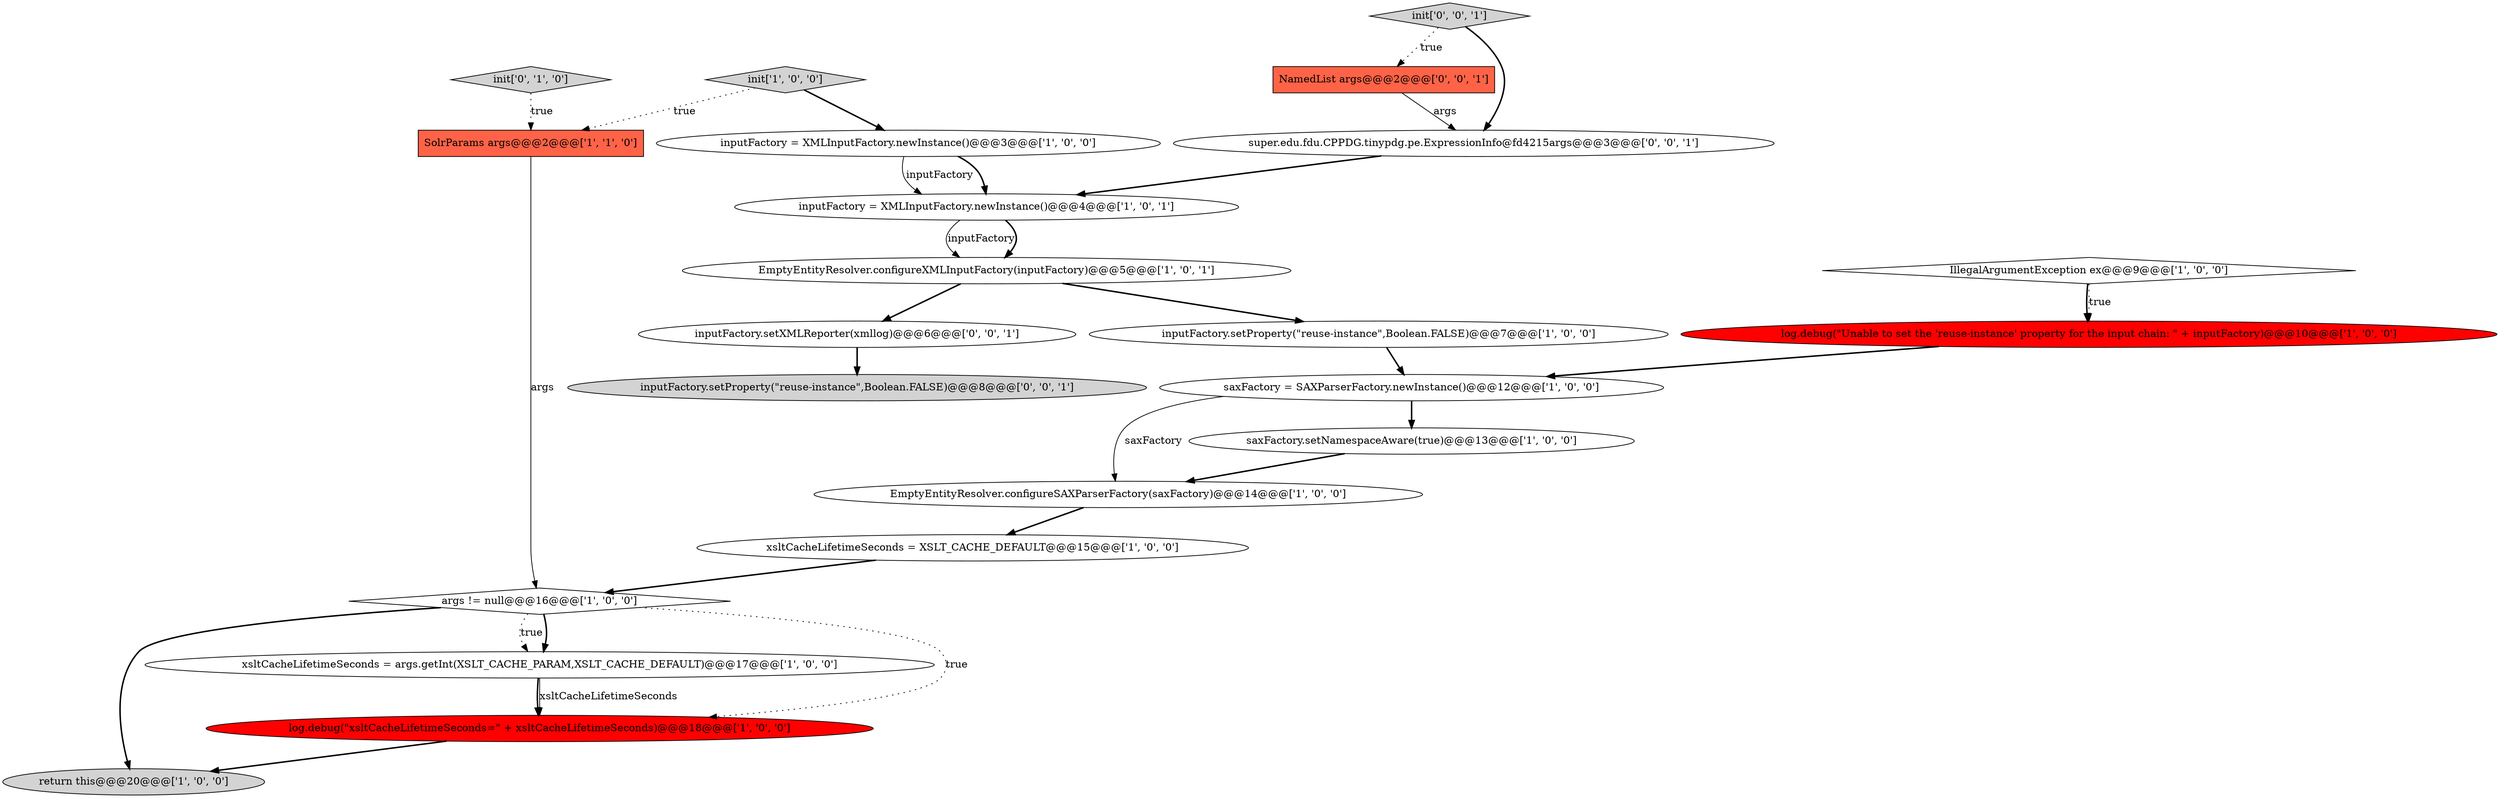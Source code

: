 digraph {
5 [style = filled, label = "EmptyEntityResolver.configureXMLInputFactory(inputFactory)@@@5@@@['1', '0', '1']", fillcolor = white, shape = ellipse image = "AAA0AAABBB1BBB"];
15 [style = filled, label = "inputFactory = XMLInputFactory.newInstance()@@@3@@@['1', '0', '0']", fillcolor = white, shape = ellipse image = "AAA0AAABBB1BBB"];
9 [style = filled, label = "log.debug(\"Unable to set the 'reuse-instance' property for the input chain: \" + inputFactory)@@@10@@@['1', '0', '0']", fillcolor = red, shape = ellipse image = "AAA1AAABBB1BBB"];
7 [style = filled, label = "init['1', '0', '0']", fillcolor = lightgray, shape = diamond image = "AAA0AAABBB1BBB"];
3 [style = filled, label = "SolrParams args@@@2@@@['1', '1', '0']", fillcolor = tomato, shape = box image = "AAA0AAABBB1BBB"];
16 [style = filled, label = "init['0', '1', '0']", fillcolor = lightgray, shape = diamond image = "AAA0AAABBB2BBB"];
6 [style = filled, label = "saxFactory = SAXParserFactory.newInstance()@@@12@@@['1', '0', '0']", fillcolor = white, shape = ellipse image = "AAA0AAABBB1BBB"];
19 [style = filled, label = "NamedList args@@@2@@@['0', '0', '1']", fillcolor = tomato, shape = box image = "AAA0AAABBB3BBB"];
8 [style = filled, label = "return this@@@20@@@['1', '0', '0']", fillcolor = lightgray, shape = ellipse image = "AAA0AAABBB1BBB"];
0 [style = filled, label = "inputFactory.setProperty(\"reuse-instance\",Boolean.FALSE)@@@7@@@['1', '0', '0']", fillcolor = white, shape = ellipse image = "AAA0AAABBB1BBB"];
11 [style = filled, label = "xsltCacheLifetimeSeconds = XSLT_CACHE_DEFAULT@@@15@@@['1', '0', '0']", fillcolor = white, shape = ellipse image = "AAA0AAABBB1BBB"];
12 [style = filled, label = "log.debug(\"xsltCacheLifetimeSeconds=\" + xsltCacheLifetimeSeconds)@@@18@@@['1', '0', '0']", fillcolor = red, shape = ellipse image = "AAA1AAABBB1BBB"];
18 [style = filled, label = "super.edu.fdu.CPPDG.tinypdg.pe.ExpressionInfo@fd4215args@@@3@@@['0', '0', '1']", fillcolor = white, shape = ellipse image = "AAA0AAABBB3BBB"];
21 [style = filled, label = "init['0', '0', '1']", fillcolor = lightgray, shape = diamond image = "AAA0AAABBB3BBB"];
2 [style = filled, label = "inputFactory = XMLInputFactory.newInstance()@@@4@@@['1', '0', '1']", fillcolor = white, shape = ellipse image = "AAA0AAABBB1BBB"];
4 [style = filled, label = "IllegalArgumentException ex@@@9@@@['1', '0', '0']", fillcolor = white, shape = diamond image = "AAA0AAABBB1BBB"];
17 [style = filled, label = "inputFactory.setProperty(\"reuse-instance\",Boolean.FALSE)@@@8@@@['0', '0', '1']", fillcolor = lightgray, shape = ellipse image = "AAA0AAABBB3BBB"];
14 [style = filled, label = "xsltCacheLifetimeSeconds = args.getInt(XSLT_CACHE_PARAM,XSLT_CACHE_DEFAULT)@@@17@@@['1', '0', '0']", fillcolor = white, shape = ellipse image = "AAA0AAABBB1BBB"];
1 [style = filled, label = "EmptyEntityResolver.configureSAXParserFactory(saxFactory)@@@14@@@['1', '0', '0']", fillcolor = white, shape = ellipse image = "AAA0AAABBB1BBB"];
13 [style = filled, label = "saxFactory.setNamespaceAware(true)@@@13@@@['1', '0', '0']", fillcolor = white, shape = ellipse image = "AAA0AAABBB1BBB"];
20 [style = filled, label = "inputFactory.setXMLReporter(xmllog)@@@6@@@['0', '0', '1']", fillcolor = white, shape = ellipse image = "AAA0AAABBB3BBB"];
10 [style = filled, label = "args != null@@@16@@@['1', '0', '0']", fillcolor = white, shape = diamond image = "AAA0AAABBB1BBB"];
4->9 [style = bold, label=""];
15->2 [style = bold, label=""];
10->12 [style = dotted, label="true"];
20->17 [style = bold, label=""];
5->20 [style = bold, label=""];
10->14 [style = bold, label=""];
0->6 [style = bold, label=""];
2->5 [style = solid, label="inputFactory"];
6->1 [style = solid, label="saxFactory"];
18->2 [style = bold, label=""];
16->3 [style = dotted, label="true"];
21->18 [style = bold, label=""];
13->1 [style = bold, label=""];
1->11 [style = bold, label=""];
9->6 [style = bold, label=""];
10->14 [style = dotted, label="true"];
15->2 [style = solid, label="inputFactory"];
3->10 [style = solid, label="args"];
10->8 [style = bold, label=""];
5->0 [style = bold, label=""];
7->3 [style = dotted, label="true"];
11->10 [style = bold, label=""];
12->8 [style = bold, label=""];
6->13 [style = bold, label=""];
14->12 [style = bold, label=""];
21->19 [style = dotted, label="true"];
7->15 [style = bold, label=""];
19->18 [style = solid, label="args"];
4->9 [style = dotted, label="true"];
14->12 [style = solid, label="xsltCacheLifetimeSeconds"];
2->5 [style = bold, label=""];
}
